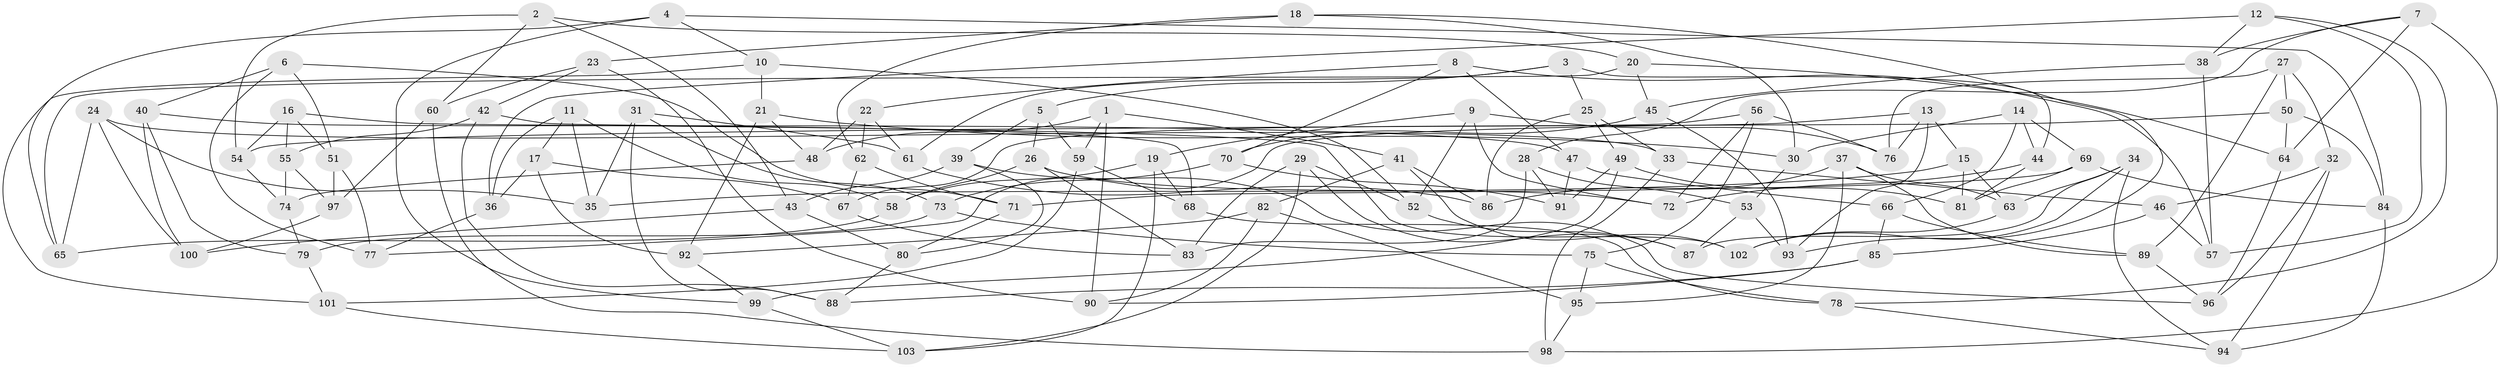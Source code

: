 // coarse degree distribution, {11: 0.06976744186046512, 8: 0.09302325581395349, 7: 0.06976744186046512, 10: 0.06976744186046512, 4: 0.4883720930232558, 9: 0.06976744186046512, 6: 0.023255813953488372, 3: 0.11627906976744186}
// Generated by graph-tools (version 1.1) at 2025/53/03/04/25 22:53:56]
// undirected, 103 vertices, 206 edges
graph export_dot {
  node [color=gray90,style=filled];
  1;
  2;
  3;
  4;
  5;
  6;
  7;
  8;
  9;
  10;
  11;
  12;
  13;
  14;
  15;
  16;
  17;
  18;
  19;
  20;
  21;
  22;
  23;
  24;
  25;
  26;
  27;
  28;
  29;
  30;
  31;
  32;
  33;
  34;
  35;
  36;
  37;
  38;
  39;
  40;
  41;
  42;
  43;
  44;
  45;
  46;
  47;
  48;
  49;
  50;
  51;
  52;
  53;
  54;
  55;
  56;
  57;
  58;
  59;
  60;
  61;
  62;
  63;
  64;
  65;
  66;
  67;
  68;
  69;
  70;
  71;
  72;
  73;
  74;
  75;
  76;
  77;
  78;
  79;
  80;
  81;
  82;
  83;
  84;
  85;
  86;
  87;
  88;
  89;
  90;
  91;
  92;
  93;
  94;
  95;
  96;
  97;
  98;
  99;
  100;
  101;
  102;
  103;
  1 -- 59;
  1 -- 90;
  1 -- 48;
  1 -- 41;
  2 -- 54;
  2 -- 43;
  2 -- 60;
  2 -- 20;
  3 -- 5;
  3 -- 44;
  3 -- 61;
  3 -- 25;
  4 -- 10;
  4 -- 65;
  4 -- 84;
  4 -- 99;
  5 -- 59;
  5 -- 39;
  5 -- 26;
  6 -- 77;
  6 -- 71;
  6 -- 51;
  6 -- 40;
  7 -- 64;
  7 -- 38;
  7 -- 28;
  7 -- 98;
  8 -- 47;
  8 -- 22;
  8 -- 70;
  8 -- 57;
  9 -- 52;
  9 -- 72;
  9 -- 76;
  9 -- 19;
  10 -- 101;
  10 -- 21;
  10 -- 52;
  11 -- 17;
  11 -- 36;
  11 -- 58;
  11 -- 35;
  12 -- 78;
  12 -- 57;
  12 -- 36;
  12 -- 38;
  13 -- 76;
  13 -- 93;
  13 -- 15;
  13 -- 77;
  14 -- 69;
  14 -- 30;
  14 -- 66;
  14 -- 44;
  15 -- 81;
  15 -- 63;
  15 -- 35;
  16 -- 54;
  16 -- 55;
  16 -- 51;
  16 -- 102;
  17 -- 92;
  17 -- 36;
  17 -- 67;
  18 -- 23;
  18 -- 62;
  18 -- 93;
  18 -- 30;
  19 -- 58;
  19 -- 68;
  19 -- 103;
  20 -- 64;
  20 -- 65;
  20 -- 45;
  21 -- 48;
  21 -- 92;
  21 -- 30;
  22 -- 62;
  22 -- 61;
  22 -- 48;
  23 -- 42;
  23 -- 90;
  23 -- 60;
  24 -- 65;
  24 -- 35;
  24 -- 33;
  24 -- 100;
  25 -- 33;
  25 -- 86;
  25 -- 49;
  26 -- 83;
  26 -- 58;
  26 -- 72;
  27 -- 32;
  27 -- 89;
  27 -- 76;
  27 -- 50;
  28 -- 83;
  28 -- 91;
  28 -- 53;
  29 -- 83;
  29 -- 52;
  29 -- 87;
  29 -- 103;
  30 -- 53;
  31 -- 73;
  31 -- 61;
  31 -- 35;
  31 -- 88;
  32 -- 46;
  32 -- 94;
  32 -- 96;
  33 -- 46;
  33 -- 98;
  34 -- 63;
  34 -- 94;
  34 -- 102;
  34 -- 87;
  36 -- 77;
  37 -- 86;
  37 -- 63;
  37 -- 95;
  37 -- 89;
  38 -- 45;
  38 -- 57;
  39 -- 96;
  39 -- 43;
  39 -- 80;
  40 -- 47;
  40 -- 79;
  40 -- 100;
  41 -- 82;
  41 -- 102;
  41 -- 86;
  42 -- 88;
  42 -- 68;
  42 -- 55;
  43 -- 80;
  43 -- 100;
  44 -- 81;
  44 -- 72;
  45 -- 93;
  45 -- 70;
  46 -- 57;
  46 -- 85;
  47 -- 91;
  47 -- 66;
  48 -- 74;
  49 -- 81;
  49 -- 91;
  49 -- 99;
  50 -- 54;
  50 -- 84;
  50 -- 64;
  51 -- 97;
  51 -- 77;
  52 -- 87;
  53 -- 87;
  53 -- 93;
  54 -- 74;
  55 -- 74;
  55 -- 97;
  56 -- 76;
  56 -- 75;
  56 -- 72;
  56 -- 67;
  58 -- 65;
  59 -- 68;
  59 -- 101;
  60 -- 98;
  60 -- 97;
  61 -- 86;
  62 -- 67;
  62 -- 71;
  63 -- 102;
  64 -- 96;
  66 -- 89;
  66 -- 85;
  67 -- 83;
  68 -- 78;
  69 -- 71;
  69 -- 84;
  69 -- 81;
  70 -- 73;
  70 -- 91;
  71 -- 80;
  73 -- 75;
  73 -- 79;
  74 -- 79;
  75 -- 95;
  75 -- 78;
  78 -- 94;
  79 -- 101;
  80 -- 88;
  82 -- 92;
  82 -- 90;
  82 -- 95;
  84 -- 94;
  85 -- 88;
  85 -- 90;
  89 -- 96;
  92 -- 99;
  95 -- 98;
  97 -- 100;
  99 -- 103;
  101 -- 103;
}
